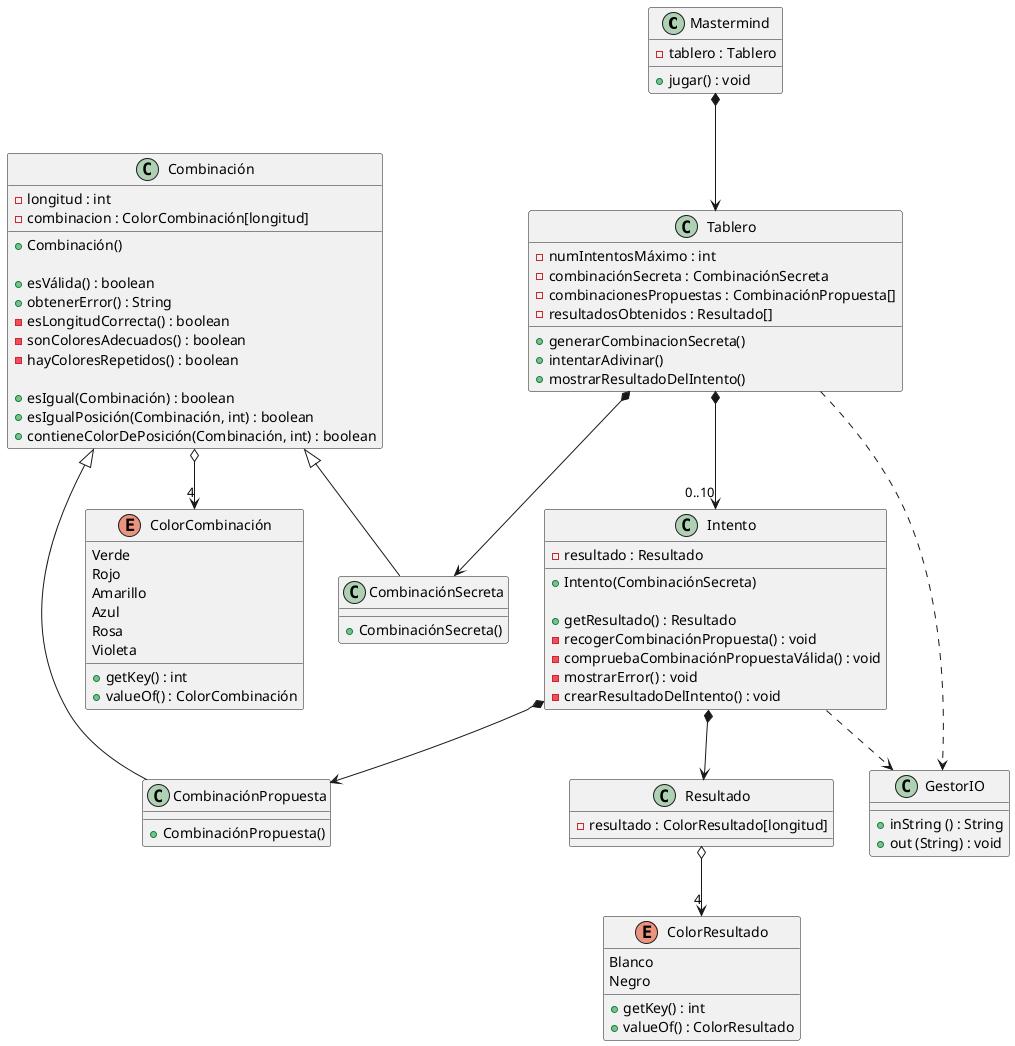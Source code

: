 
@startuml name Mastermind_JoaquinRamos_VistaPublica

'Clases

class Mastermind {
    - tablero : Tablero
    + jugar() : void
}

class Tablero {
    -numIntentosMáximo : int
    - combinaciónSecreta : CombinaciónSecreta
    - combinacionesPropuestas : CombinaciónPropuesta[]
    - resultadosObtenidos : Resultado[]

    + generarCombinacionSecreta()
    +intentarAdivinar()
    +mostrarResultadoDelIntento()
}

class Intento{
    - resultado : Resultado

    + Intento(CombinaciónSecreta)

    +getResultado() : Resultado
    - recogerCombinaciónPropuesta() : void
    - compruebaCombinaciónPropuestaVálida() : void
    - mostrarError() : void
    - crearResultadoDelIntento() : void

}

class Resultado{
    - resultado : ColorResultado[longitud]
}

class GestorIO{
    + inString () : String    
    + out (String) : void
}

class Combinación {
    -longitud : int    
    - combinacion : ColorCombinación[longitud]
    + Combinación()

    'Comprobaciones de la Valided de su existencia
    + esVálida() : boolean
    + obtenerError() : String
    - esLongitudCorrecta() : boolean
    - sonColoresAdecuados() : boolean
    - hayColoresRepetidos() : boolean

    'Comparación con otra Combinacion, o con una posición de esta o si un color sí vale
    + esIgual(Combinación) : boolean
    + esIgualPosición(Combinación, int) : boolean
    + contieneColorDePosición(Combinación, int) : boolean
}

class CombinaciónSecreta {
    + CombinaciónSecreta()
}

class CombinaciónPropuesta {
    + CombinaciónPropuesta()
}


'Enumerados
Enum ColorCombinación{
    Verde
    Rojo
    Amarillo
    Azul
    Rosa
    Violeta
    + getKey() : int
    + valueOf() : ColorCombinación
}

Enum ColorResultado{
    Blanco
    Negro
    + getKey() : int
    + valueOf() : ColorResultado
}


'Relaciones

Mastermind *-down-> Tablero


Tablero *--> CombinaciónSecreta
Tablero *-->  "0..10" Intento
Tablero .down.> GestorIO

CombinaciónSecreta-up-|> Combinación 
CombinaciónPropuesta -up-|> Combinación 

Combinación o-down-> "4" ColorCombinación

Intento *--> CombinaciónPropuesta
Intento *-down-> Resultado
Intento .down.> GestorIO

Resultado o-down-> "4" ColorResultado

@enduml
